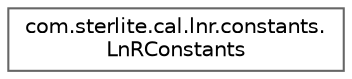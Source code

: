 digraph "Graphical Class Hierarchy"
{
 // LATEX_PDF_SIZE
  bgcolor="transparent";
  edge [fontname=Helvetica,fontsize=10,labelfontname=Helvetica,labelfontsize=10];
  node [fontname=Helvetica,fontsize=10,shape=box,height=0.2,width=0.4];
  rankdir="LR";
  Node0 [id="Node000000",label="com.sterlite.cal.lnr.constants.\lLnRConstants",height=0.2,width=0.4,color="grey40", fillcolor="white", style="filled",URL="$classcom_1_1sterlite_1_1cal_1_1lnr_1_1constants_1_1_ln_r_constants.html",tooltip=" "];
}
